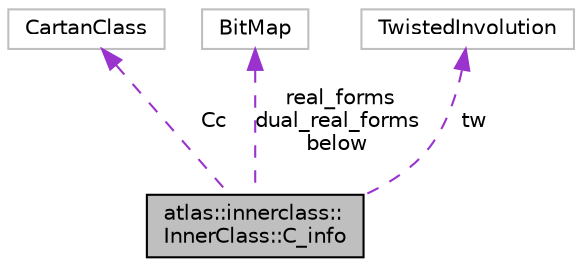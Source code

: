 digraph "atlas::innerclass::InnerClass::C_info"
{
  edge [fontname="Helvetica",fontsize="10",labelfontname="Helvetica",labelfontsize="10"];
  node [fontname="Helvetica",fontsize="10",shape=record];
  Node1 [label="atlas::innerclass::\lInnerClass::C_info",height=0.2,width=0.4,color="black", fillcolor="grey75", style="filled", fontcolor="black"];
  Node2 -> Node1 [dir="back",color="darkorchid3",fontsize="10",style="dashed",label=" Cc" ,fontname="Helvetica"];
  Node2 [label="CartanClass",height=0.2,width=0.4,color="grey75", fillcolor="white", style="filled"];
  Node3 -> Node1 [dir="back",color="darkorchid3",fontsize="10",style="dashed",label=" real_forms\ndual_real_forms\nbelow" ,fontname="Helvetica"];
  Node3 [label="BitMap",height=0.2,width=0.4,color="grey75", fillcolor="white", style="filled"];
  Node4 -> Node1 [dir="back",color="darkorchid3",fontsize="10",style="dashed",label=" tw" ,fontname="Helvetica"];
  Node4 [label="TwistedInvolution",height=0.2,width=0.4,color="grey75", fillcolor="white", style="filled"];
}
